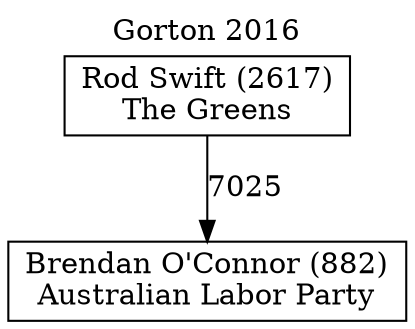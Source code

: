 // House preference flow
digraph "Brendan O'Connor (882)_Gorton_2016" {
	graph [label="Gorton 2016" labelloc=t mclimit=10]
	node [shape=box]
	"Rod Swift (2617)" [label="Rod Swift (2617)
The Greens"]
	"Brendan O'Connor (882)" [label="Brendan O'Connor (882)
Australian Labor Party"]
	"Rod Swift (2617)" -> "Brendan O'Connor (882)" [label=7025]
}
